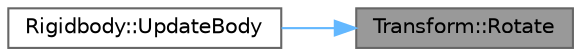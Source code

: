 digraph "Transform::Rotate"
{
 // LATEX_PDF_SIZE
  bgcolor="transparent";
  edge [fontname=Helvetica,fontsize=10,labelfontname=Helvetica,labelfontsize=10];
  node [fontname=Helvetica,fontsize=10,shape=box,height=0.2,width=0.4];
  rankdir="RL";
  Node1 [label="Transform::Rotate",height=0.2,width=0.4,color="gray40", fillcolor="grey60", style="filled", fontcolor="black",tooltip="Rotates our matrix"];
  Node1 -> Node2 [dir="back",color="steelblue1",style="solid"];
  Node2 [label="Rigidbody::UpdateBody",height=0.2,width=0.4,color="grey40", fillcolor="white", style="filled",URL="$class_rigidbody.html#a3489a4d160049331712e71179e7ecebd",tooltip="Executes a physics tick on this object"];
}
